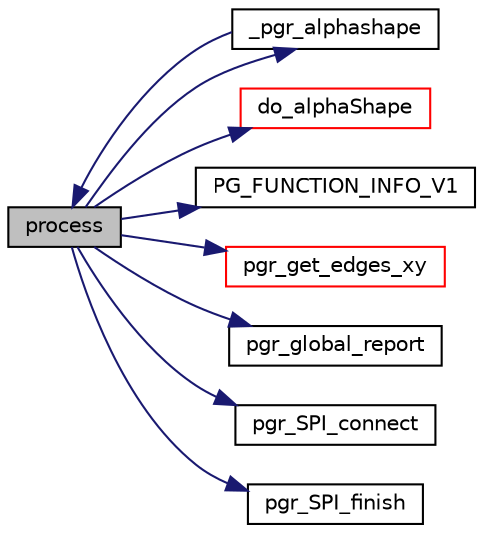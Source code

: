 digraph "process"
{
  edge [fontname="Helvetica",fontsize="10",labelfontname="Helvetica",labelfontsize="10"];
  node [fontname="Helvetica",fontsize="10",shape=record];
  rankdir="LR";
  Node38 [label="process",height=0.2,width=0.4,color="black", fillcolor="grey75", style="filled", fontcolor="black"];
  Node38 -> Node39 [color="midnightblue",fontsize="10",style="solid",fontname="Helvetica"];
  Node39 [label="_pgr_alphashape",height=0.2,width=0.4,color="black", fillcolor="white", style="filled",URL="$alphaShape_8c.html#a99003016299091b81074e43d167c6188"];
  Node39 -> Node38 [color="midnightblue",fontsize="10",style="solid",fontname="Helvetica"];
  Node38 -> Node40 [color="midnightblue",fontsize="10",style="solid",fontname="Helvetica"];
  Node40 [label="do_alphaShape",height=0.2,width=0.4,color="red", fillcolor="white", style="filled",URL="$alphaShape__driver_8cpp.html#af9aa715057e2754a3726562e58a807e6"];
  Node38 -> Node50 [color="midnightblue",fontsize="10",style="solid",fontname="Helvetica"];
  Node50 [label="PG_FUNCTION_INFO_V1",height=0.2,width=0.4,color="black", fillcolor="white", style="filled",URL="$alphaShape_8c.html#abb3914327ac741e5e8641d096c08d840"];
  Node38 -> Node51 [color="midnightblue",fontsize="10",style="solid",fontname="Helvetica"];
  Node51 [label="pgr_get_edges_xy",height=0.2,width=0.4,color="red", fillcolor="white", style="filled",URL="$edges__input_8c.html#a68e9476cc43d0bcc87a9f60734f76b38",tooltip="Edges with x, y vertices values. "];
  Node38 -> Node67 [color="midnightblue",fontsize="10",style="solid",fontname="Helvetica"];
  Node67 [label="pgr_global_report",height=0.2,width=0.4,color="black", fillcolor="white", style="filled",URL="$e__report_8c.html#aa7833fe4baf65aa901e1129575e7deb2",tooltip="notice & error "];
  Node38 -> Node68 [color="midnightblue",fontsize="10",style="solid",fontname="Helvetica"];
  Node68 [label="pgr_SPI_connect",height=0.2,width=0.4,color="black", fillcolor="white", style="filled",URL="$postgres__connection_8c.html#aef5deb780b1cf78c56b1794ab826ac64"];
  Node38 -> Node69 [color="midnightblue",fontsize="10",style="solid",fontname="Helvetica"];
  Node69 [label="pgr_SPI_finish",height=0.2,width=0.4,color="black", fillcolor="white", style="filled",URL="$postgres__connection_8c.html#ae36e7862564b5e72c25c9e26ae8e355f"];
}
